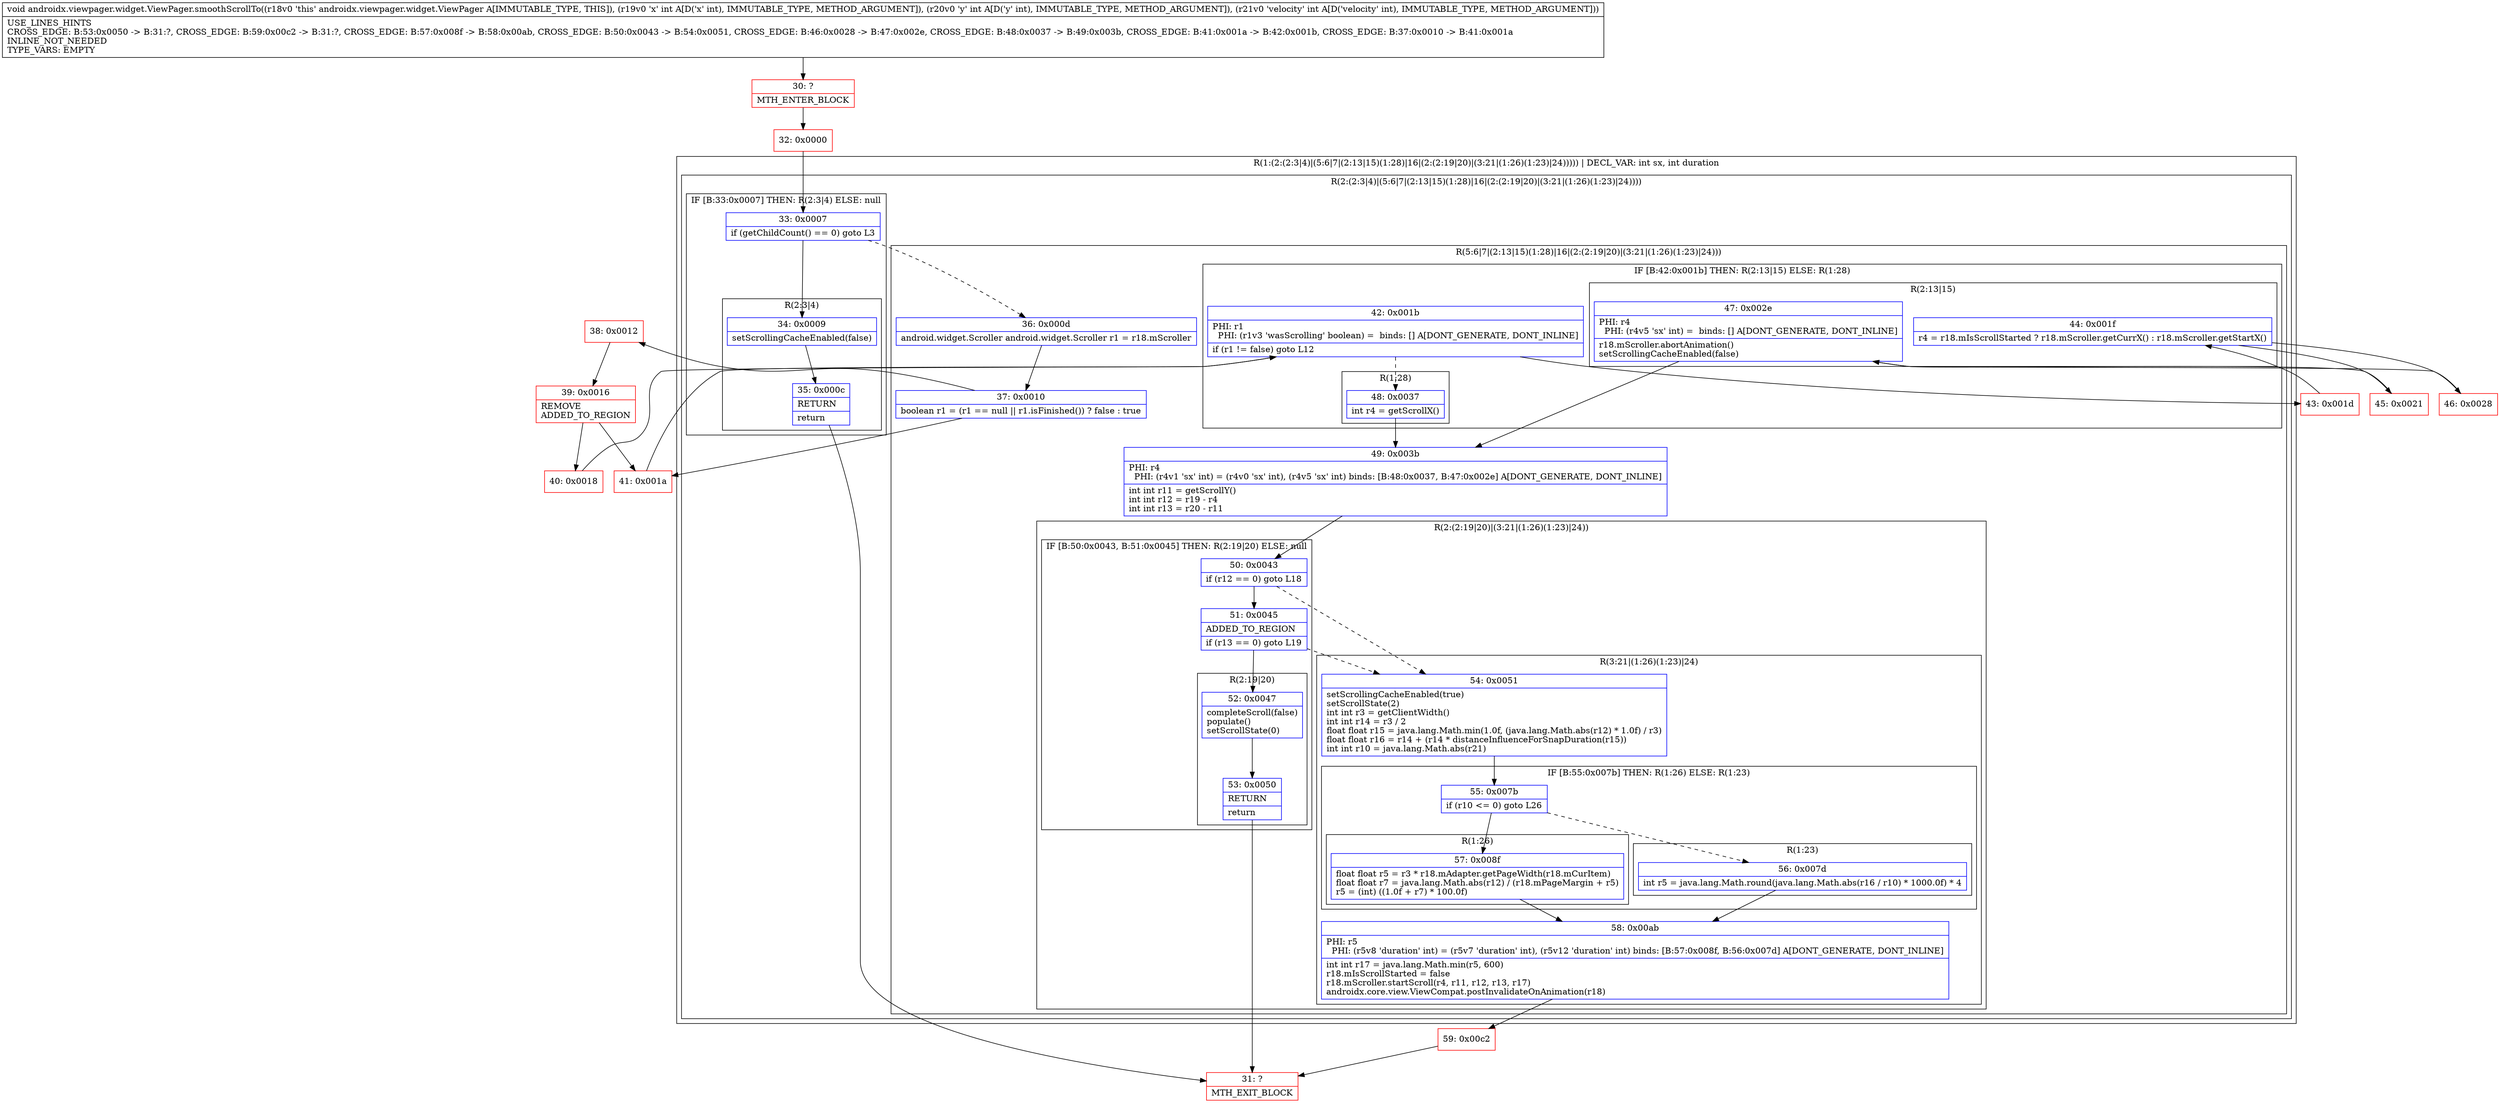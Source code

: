 digraph "CFG forandroidx.viewpager.widget.ViewPager.smoothScrollTo(III)V" {
subgraph cluster_Region_207309434 {
label = "R(1:(2:(2:3|4)|(5:6|7|(2:13|15)(1:28)|16|(2:(2:19|20)|(3:21|(1:26)(1:23)|24))))) | DECL_VAR: int sx, int duration\l";
node [shape=record,color=blue];
subgraph cluster_Region_386147575 {
label = "R(2:(2:3|4)|(5:6|7|(2:13|15)(1:28)|16|(2:(2:19|20)|(3:21|(1:26)(1:23)|24))))";
node [shape=record,color=blue];
subgraph cluster_IfRegion_961702601 {
label = "IF [B:33:0x0007] THEN: R(2:3|4) ELSE: null";
node [shape=record,color=blue];
Node_33 [shape=record,label="{33\:\ 0x0007|if (getChildCount() == 0) goto L3\l}"];
subgraph cluster_Region_1515676558 {
label = "R(2:3|4)";
node [shape=record,color=blue];
Node_34 [shape=record,label="{34\:\ 0x0009|setScrollingCacheEnabled(false)\l}"];
Node_35 [shape=record,label="{35\:\ 0x000c|RETURN\l|return\l}"];
}
}
subgraph cluster_Region_796992568 {
label = "R(5:6|7|(2:13|15)(1:28)|16|(2:(2:19|20)|(3:21|(1:26)(1:23)|24)))";
node [shape=record,color=blue];
Node_36 [shape=record,label="{36\:\ 0x000d|android.widget.Scroller android.widget.Scroller r1 = r18.mScroller\l}"];
Node_37 [shape=record,label="{37\:\ 0x0010|boolean r1 = (r1 == null \|\| r1.isFinished()) ? false : true\l}"];
subgraph cluster_IfRegion_1828983948 {
label = "IF [B:42:0x001b] THEN: R(2:13|15) ELSE: R(1:28)";
node [shape=record,color=blue];
Node_42 [shape=record,label="{42\:\ 0x001b|PHI: r1 \l  PHI: (r1v3 'wasScrolling' boolean) =  binds: [] A[DONT_GENERATE, DONT_INLINE]\l|if (r1 != false) goto L12\l}"];
subgraph cluster_Region_1822236282 {
label = "R(2:13|15)";
node [shape=record,color=blue];
Node_44 [shape=record,label="{44\:\ 0x001f|r4 = r18.mIsScrollStarted ? r18.mScroller.getCurrX() : r18.mScroller.getStartX()\l}"];
Node_47 [shape=record,label="{47\:\ 0x002e|PHI: r4 \l  PHI: (r4v5 'sx' int) =  binds: [] A[DONT_GENERATE, DONT_INLINE]\l|r18.mScroller.abortAnimation()\lsetScrollingCacheEnabled(false)\l}"];
}
subgraph cluster_Region_1939036280 {
label = "R(1:28)";
node [shape=record,color=blue];
Node_48 [shape=record,label="{48\:\ 0x0037|int r4 = getScrollX()\l}"];
}
}
Node_49 [shape=record,label="{49\:\ 0x003b|PHI: r4 \l  PHI: (r4v1 'sx' int) = (r4v0 'sx' int), (r4v5 'sx' int) binds: [B:48:0x0037, B:47:0x002e] A[DONT_GENERATE, DONT_INLINE]\l|int int r11 = getScrollY()\lint int r12 = r19 \- r4\lint int r13 = r20 \- r11\l}"];
subgraph cluster_Region_201976356 {
label = "R(2:(2:19|20)|(3:21|(1:26)(1:23)|24))";
node [shape=record,color=blue];
subgraph cluster_IfRegion_133601950 {
label = "IF [B:50:0x0043, B:51:0x0045] THEN: R(2:19|20) ELSE: null";
node [shape=record,color=blue];
Node_50 [shape=record,label="{50\:\ 0x0043|if (r12 == 0) goto L18\l}"];
Node_51 [shape=record,label="{51\:\ 0x0045|ADDED_TO_REGION\l|if (r13 == 0) goto L19\l}"];
subgraph cluster_Region_983319758 {
label = "R(2:19|20)";
node [shape=record,color=blue];
Node_52 [shape=record,label="{52\:\ 0x0047|completeScroll(false)\lpopulate()\lsetScrollState(0)\l}"];
Node_53 [shape=record,label="{53\:\ 0x0050|RETURN\l|return\l}"];
}
}
subgraph cluster_Region_1251690293 {
label = "R(3:21|(1:26)(1:23)|24)";
node [shape=record,color=blue];
Node_54 [shape=record,label="{54\:\ 0x0051|setScrollingCacheEnabled(true)\lsetScrollState(2)\lint int r3 = getClientWidth()\lint int r14 = r3 \/ 2\lfloat float r15 = java.lang.Math.min(1.0f, (java.lang.Math.abs(r12) * 1.0f) \/ r3)\lfloat float r16 = r14 + (r14 * distanceInfluenceForSnapDuration(r15))\lint int r10 = java.lang.Math.abs(r21)\l}"];
subgraph cluster_IfRegion_2048372579 {
label = "IF [B:55:0x007b] THEN: R(1:26) ELSE: R(1:23)";
node [shape=record,color=blue];
Node_55 [shape=record,label="{55\:\ 0x007b|if (r10 \<= 0) goto L26\l}"];
subgraph cluster_Region_1850688128 {
label = "R(1:26)";
node [shape=record,color=blue];
Node_57 [shape=record,label="{57\:\ 0x008f|float float r5 = r3 * r18.mAdapter.getPageWidth(r18.mCurItem)\lfloat float r7 = java.lang.Math.abs(r12) \/ (r18.mPageMargin + r5)\lr5 = (int) ((1.0f + r7) * 100.0f)\l}"];
}
subgraph cluster_Region_1780871165 {
label = "R(1:23)";
node [shape=record,color=blue];
Node_56 [shape=record,label="{56\:\ 0x007d|int r5 = java.lang.Math.round(java.lang.Math.abs(r16 \/ r10) * 1000.0f) * 4\l}"];
}
}
Node_58 [shape=record,label="{58\:\ 0x00ab|PHI: r5 \l  PHI: (r5v8 'duration' int) = (r5v7 'duration' int), (r5v12 'duration' int) binds: [B:57:0x008f, B:56:0x007d] A[DONT_GENERATE, DONT_INLINE]\l|int int r17 = java.lang.Math.min(r5, 600)\lr18.mIsScrollStarted = false\lr18.mScroller.startScroll(r4, r11, r12, r13, r17)\landroidx.core.view.ViewCompat.postInvalidateOnAnimation(r18)\l}"];
}
}
}
}
}
Node_30 [shape=record,color=red,label="{30\:\ ?|MTH_ENTER_BLOCK\l}"];
Node_32 [shape=record,color=red,label="{32\:\ 0x0000}"];
Node_31 [shape=record,color=red,label="{31\:\ ?|MTH_EXIT_BLOCK\l}"];
Node_38 [shape=record,color=red,label="{38\:\ 0x0012}"];
Node_39 [shape=record,color=red,label="{39\:\ 0x0016|REMOVE\lADDED_TO_REGION\l}"];
Node_40 [shape=record,color=red,label="{40\:\ 0x0018}"];
Node_43 [shape=record,color=red,label="{43\:\ 0x001d}"];
Node_45 [shape=record,color=red,label="{45\:\ 0x0021}"];
Node_59 [shape=record,color=red,label="{59\:\ 0x00c2}"];
Node_46 [shape=record,color=red,label="{46\:\ 0x0028}"];
Node_41 [shape=record,color=red,label="{41\:\ 0x001a}"];
MethodNode[shape=record,label="{void androidx.viewpager.widget.ViewPager.smoothScrollTo((r18v0 'this' androidx.viewpager.widget.ViewPager A[IMMUTABLE_TYPE, THIS]), (r19v0 'x' int A[D('x' int), IMMUTABLE_TYPE, METHOD_ARGUMENT]), (r20v0 'y' int A[D('y' int), IMMUTABLE_TYPE, METHOD_ARGUMENT]), (r21v0 'velocity' int A[D('velocity' int), IMMUTABLE_TYPE, METHOD_ARGUMENT]))  | USE_LINES_HINTS\lCROSS_EDGE: B:53:0x0050 \-\> B:31:?, CROSS_EDGE: B:59:0x00c2 \-\> B:31:?, CROSS_EDGE: B:57:0x008f \-\> B:58:0x00ab, CROSS_EDGE: B:50:0x0043 \-\> B:54:0x0051, CROSS_EDGE: B:46:0x0028 \-\> B:47:0x002e, CROSS_EDGE: B:48:0x0037 \-\> B:49:0x003b, CROSS_EDGE: B:41:0x001a \-\> B:42:0x001b, CROSS_EDGE: B:37:0x0010 \-\> B:41:0x001a\lINLINE_NOT_NEEDED\lTYPE_VARS: EMPTY\l}"];
MethodNode -> Node_30;Node_33 -> Node_34;
Node_33 -> Node_36[style=dashed];
Node_34 -> Node_35;
Node_35 -> Node_31;
Node_36 -> Node_37;
Node_37 -> Node_38;
Node_37 -> Node_41;
Node_42 -> Node_43;
Node_42 -> Node_48[style=dashed];
Node_44 -> Node_45;
Node_44 -> Node_46;
Node_47 -> Node_49;
Node_48 -> Node_49;
Node_49 -> Node_50;
Node_50 -> Node_51;
Node_50 -> Node_54[style=dashed];
Node_51 -> Node_52;
Node_51 -> Node_54[style=dashed];
Node_52 -> Node_53;
Node_53 -> Node_31;
Node_54 -> Node_55;
Node_55 -> Node_56[style=dashed];
Node_55 -> Node_57;
Node_57 -> Node_58;
Node_56 -> Node_58;
Node_58 -> Node_59;
Node_30 -> Node_32;
Node_32 -> Node_33;
Node_38 -> Node_39;
Node_39 -> Node_40;
Node_39 -> Node_41;
Node_40 -> Node_42;
Node_43 -> Node_44;
Node_45 -> Node_47;
Node_59 -> Node_31;
Node_46 -> Node_47;
Node_41 -> Node_42;
}

